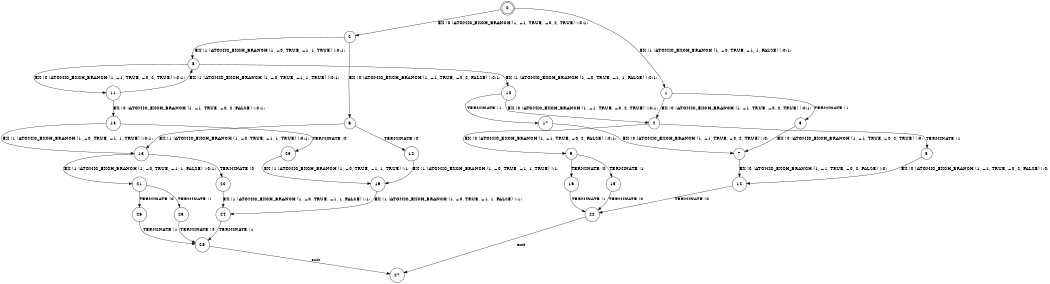 digraph BCG {
size = "7, 10.5";
center = TRUE;
node [shape = circle];
0 [peripheries = 2];
0 -> 1 [label = "EX !1 !ATOMIC_EXCH_BRANCH (1, +0, TRUE, +1, 1, FALSE) !:0:1:"];
0 -> 2 [label = "EX !0 !ATOMIC_EXCH_BRANCH (1, +1, TRUE, +0, 2, TRUE) !:0:1:"];
1 -> 3 [label = "TERMINATE !1"];
1 -> 4 [label = "EX !0 !ATOMIC_EXCH_BRANCH (1, +1, TRUE, +0, 2, TRUE) !:0:1:"];
2 -> 5 [label = "EX !1 !ATOMIC_EXCH_BRANCH (1, +0, TRUE, +1, 1, TRUE) !:0:1:"];
2 -> 6 [label = "EX !0 !ATOMIC_EXCH_BRANCH (1, +1, TRUE, +0, 2, FALSE) !:0:1:"];
3 -> 7 [label = "EX !0 !ATOMIC_EXCH_BRANCH (1, +1, TRUE, +0, 2, TRUE) !:0:"];
4 -> 8 [label = "TERMINATE !1"];
4 -> 9 [label = "EX !0 !ATOMIC_EXCH_BRANCH (1, +1, TRUE, +0, 2, FALSE) !:0:1:"];
5 -> 10 [label = "EX !1 !ATOMIC_EXCH_BRANCH (1, +0, TRUE, +1, 1, FALSE) !:0:1:"];
5 -> 11 [label = "EX !0 !ATOMIC_EXCH_BRANCH (1, +1, TRUE, +0, 2, TRUE) !:0:1:"];
6 -> 12 [label = "TERMINATE !0"];
6 -> 13 [label = "EX !1 !ATOMIC_EXCH_BRANCH (1, +0, TRUE, +1, 1, TRUE) !:0:1:"];
7 -> 14 [label = "EX !0 !ATOMIC_EXCH_BRANCH (1, +1, TRUE, +0, 2, FALSE) !:0:"];
8 -> 14 [label = "EX !0 !ATOMIC_EXCH_BRANCH (1, +1, TRUE, +0, 2, FALSE) !:0:"];
9 -> 15 [label = "TERMINATE !1"];
9 -> 16 [label = "TERMINATE !0"];
10 -> 17 [label = "TERMINATE !1"];
10 -> 4 [label = "EX !0 !ATOMIC_EXCH_BRANCH (1, +1, TRUE, +0, 2, TRUE) !:0:1:"];
11 -> 5 [label = "EX !1 !ATOMIC_EXCH_BRANCH (1, +0, TRUE, +1, 1, TRUE) !:0:1:"];
11 -> 18 [label = "EX !0 !ATOMIC_EXCH_BRANCH (1, +1, TRUE, +0, 2, FALSE) !:0:1:"];
12 -> 19 [label = "EX !1 !ATOMIC_EXCH_BRANCH (1, +0, TRUE, +1, 1, TRUE) !:1:"];
13 -> 20 [label = "TERMINATE !0"];
13 -> 21 [label = "EX !1 !ATOMIC_EXCH_BRANCH (1, +0, TRUE, +1, 1, FALSE) !:0:1:"];
14 -> 22 [label = "TERMINATE !0"];
15 -> 22 [label = "TERMINATE !0"];
16 -> 22 [label = "TERMINATE !1"];
17 -> 7 [label = "EX !0 !ATOMIC_EXCH_BRANCH (1, +1, TRUE, +0, 2, TRUE) !:0:"];
18 -> 23 [label = "TERMINATE !0"];
18 -> 13 [label = "EX !1 !ATOMIC_EXCH_BRANCH (1, +0, TRUE, +1, 1, TRUE) !:0:1:"];
19 -> 24 [label = "EX !1 !ATOMIC_EXCH_BRANCH (1, +0, TRUE, +1, 1, FALSE) !:1:"];
20 -> 24 [label = "EX !1 !ATOMIC_EXCH_BRANCH (1, +0, TRUE, +1, 1, FALSE) !:1:"];
21 -> 25 [label = "TERMINATE !1"];
21 -> 26 [label = "TERMINATE !0"];
22 -> 27 [label = "exit"];
23 -> 19 [label = "EX !1 !ATOMIC_EXCH_BRANCH (1, +0, TRUE, +1, 1, TRUE) !:1:"];
24 -> 28 [label = "TERMINATE !1"];
25 -> 28 [label = "TERMINATE !0"];
26 -> 28 [label = "TERMINATE !1"];
28 -> 27 [label = "exit"];
}
